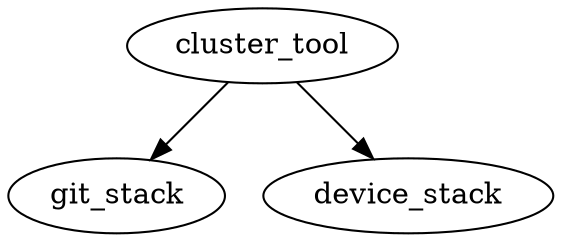 digraph SubRoadmap {
    cluster_tool -> git_stack [splines=curved];
    cluster_tool -> device_stack [splines=curved];
/*end*/}